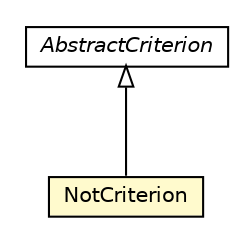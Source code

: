 #!/usr/local/bin/dot
#
# Class diagram 
# Generated by UMLGraph version R5_6_6-8-g8d7759 (http://www.umlgraph.org/)
#

digraph G {
	edge [fontname="Helvetica",fontsize=10,labelfontname="Helvetica",labelfontsize=10];
	node [fontname="Helvetica",fontsize=10,shape=plaintext];
	nodesep=0.25;
	ranksep=0.5;
	// org.dayatang.domain.internal.NotCriterion
	c70677 [label=<<table title="org.dayatang.domain.internal.NotCriterion" border="0" cellborder="1" cellspacing="0" cellpadding="2" port="p" bgcolor="lemonChiffon" href="./NotCriterion.html">
		<tr><td><table border="0" cellspacing="0" cellpadding="1">
<tr><td align="center" balign="center"> NotCriterion </td></tr>
		</table></td></tr>
		</table>>, URL="./NotCriterion.html", fontname="Helvetica", fontcolor="black", fontsize=10.0];
	// org.dayatang.domain.internal.AbstractCriterion
	c70697 [label=<<table title="org.dayatang.domain.internal.AbstractCriterion" border="0" cellborder="1" cellspacing="0" cellpadding="2" port="p" href="./AbstractCriterion.html">
		<tr><td><table border="0" cellspacing="0" cellpadding="1">
<tr><td align="center" balign="center"><font face="Helvetica-Oblique"> AbstractCriterion </font></td></tr>
		</table></td></tr>
		</table>>, URL="./AbstractCriterion.html", fontname="Helvetica", fontcolor="black", fontsize=10.0];
	//org.dayatang.domain.internal.NotCriterion extends org.dayatang.domain.internal.AbstractCriterion
	c70697:p -> c70677:p [dir=back,arrowtail=empty];
}

